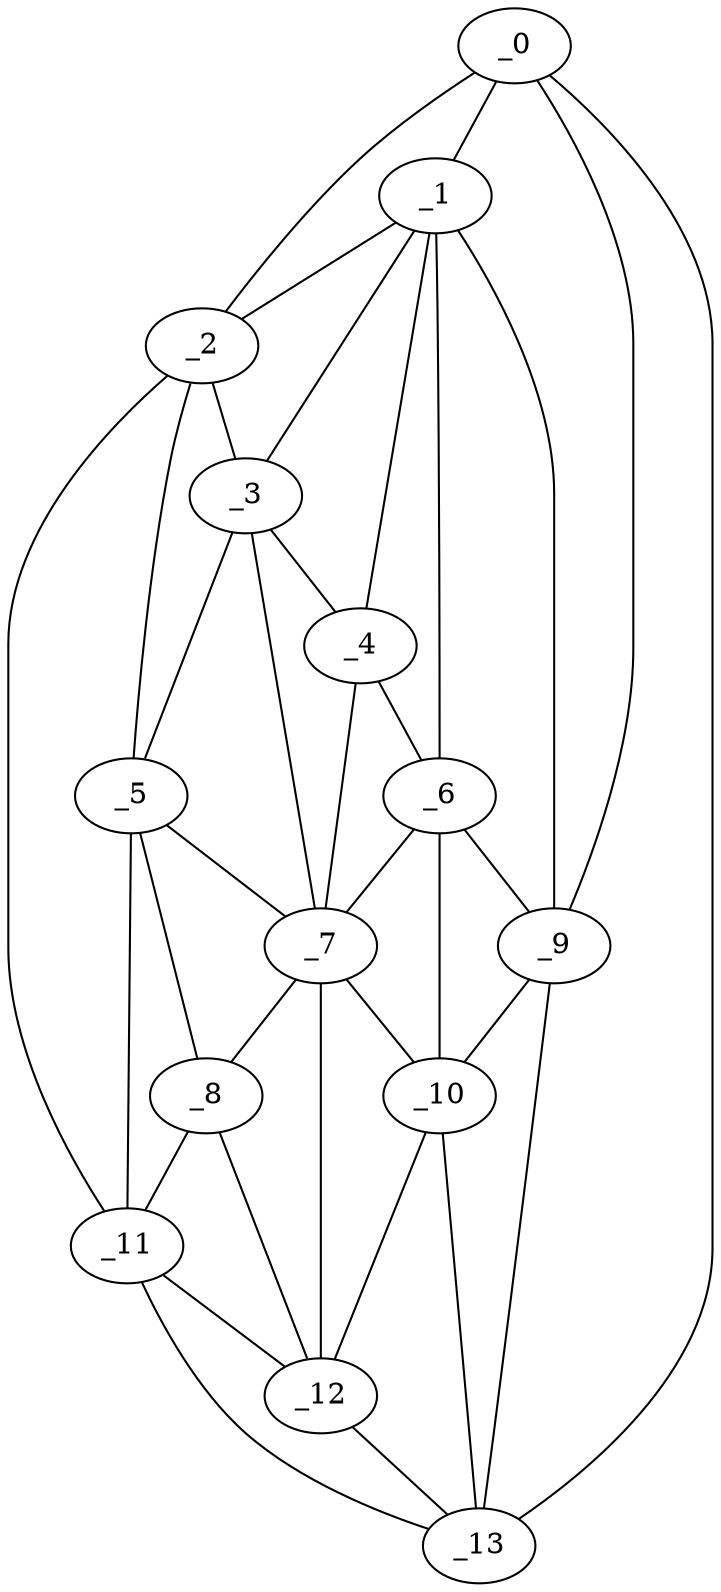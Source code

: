 graph "obj86__275.gxl" {
	_0	 [x=28,
		y=8];
	_1	 [x=55,
		y=26];
	_0 -- _1	 [valence=1];
	_2	 [x=64,
		y=69];
	_0 -- _2	 [valence=1];
	_9	 [x=90,
		y=18];
	_0 -- _9	 [valence=2];
	_13	 [x=99,
		y=16];
	_0 -- _13	 [valence=1];
	_1 -- _2	 [valence=2];
	_3	 [x=68,
		y=58];
	_1 -- _3	 [valence=1];
	_4	 [x=71,
		y=50];
	_1 -- _4	 [valence=2];
	_6	 [x=78,
		y=39];
	_1 -- _6	 [valence=2];
	_1 -- _9	 [valence=2];
	_2 -- _3	 [valence=1];
	_5	 [x=76,
		y=68];
	_2 -- _5	 [valence=1];
	_11	 [x=93,
		y=117];
	_2 -- _11	 [valence=1];
	_3 -- _4	 [valence=2];
	_3 -- _5	 [valence=2];
	_7	 [x=78,
		y=59];
	_3 -- _7	 [valence=1];
	_4 -- _6	 [valence=2];
	_4 -- _7	 [valence=2];
	_5 -- _7	 [valence=2];
	_8	 [x=87,
		y=71];
	_5 -- _8	 [valence=2];
	_5 -- _11	 [valence=2];
	_6 -- _7	 [valence=2];
	_6 -- _9	 [valence=2];
	_10	 [x=91,
		y=40];
	_6 -- _10	 [valence=1];
	_7 -- _8	 [valence=1];
	_7 -- _10	 [valence=2];
	_12	 [x=96,
		y=51];
	_7 -- _12	 [valence=1];
	_8 -- _11	 [valence=1];
	_8 -- _12	 [valence=2];
	_9 -- _10	 [valence=1];
	_9 -- _13	 [valence=2];
	_10 -- _12	 [valence=1];
	_10 -- _13	 [valence=2];
	_11 -- _12	 [valence=2];
	_11 -- _13	 [valence=1];
	_12 -- _13	 [valence=1];
}
